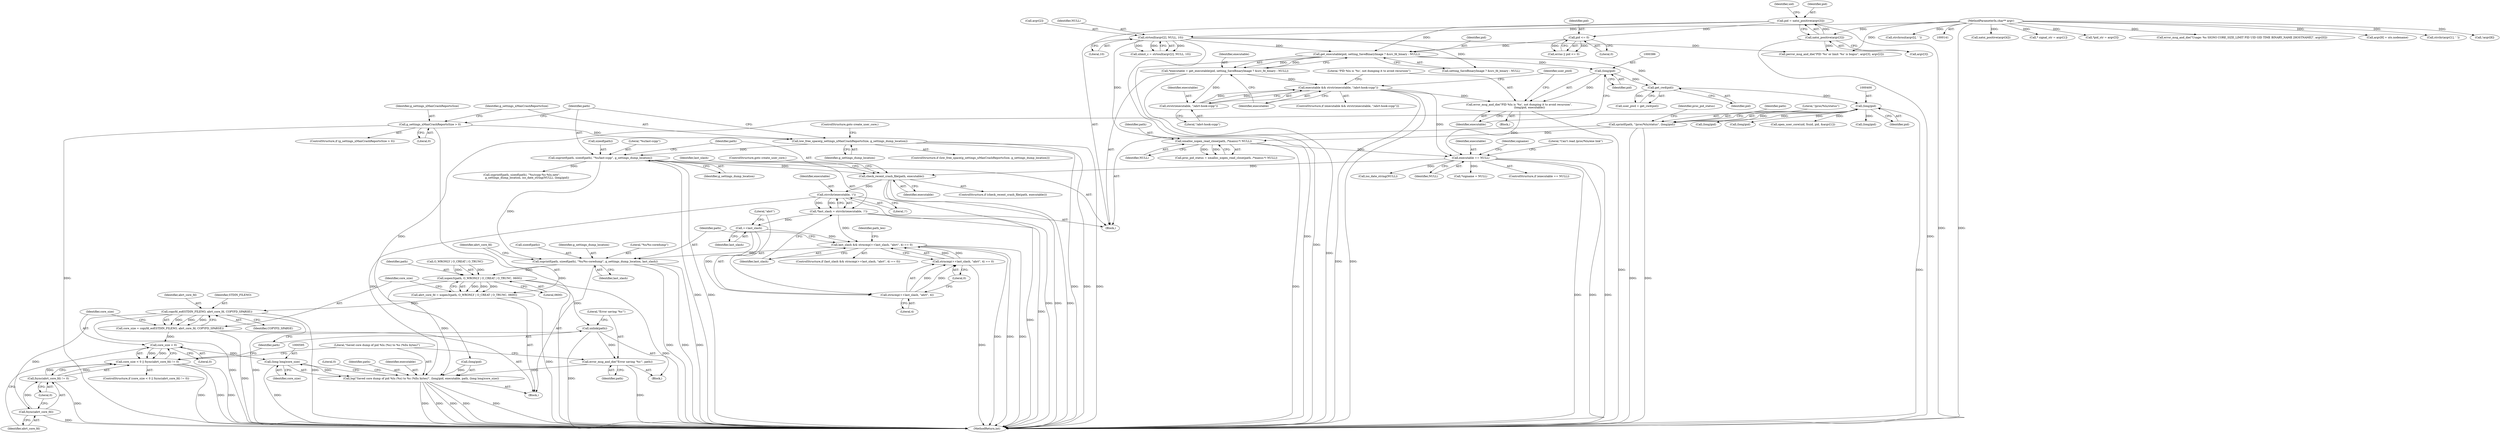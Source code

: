 digraph "0_abrt_80408e9e24a1c10f85fd969e1853e0f192157f92_0@API" {
"1000547" [label="(Call,snprintf(path, sizeof(path), \"%s/%s-coredump\", g_settings_dump_location, last_slash))"];
"1000518" [label="(Call,snprintf(path, sizeof(path), \"%s/last-ccpp\", g_settings_dump_location))"];
"1000514" [label="(Call,low_free_space(g_settings_nMaxCrashReportsSize, g_settings_dump_location))"];
"1000509" [label="(Call,g_settings_nMaxCrashReportsSize > 0)"];
"1000537" [label="(Call,last_slash && strncmp(++last_slash, \"abrt\", 4) == 0)"];
"1000541" [label="(Call,++last_slash)"];
"1000531" [label="(Call,*last_slash = strrchr(executable, '/'))"];
"1000533" [label="(Call,strrchr(executable, '/'))"];
"1000525" [label="(Call,check_recent_crash_file(path, executable))"];
"1000452" [label="(Call,executable == NULL)"];
"1000383" [label="(Call,error_msg_and_die(\"PID %lu is '%s', not dumping it to avoid recursion\",\n                        (long)pid, executable))"];
"1000385" [label="(Call,(long)pid)"];
"1000369" [label="(Call,get_executable(pid, setting_SaveBinaryImage ? &src_fd_binary : NULL))"];
"1000300" [label="(Call,pid = xatoi_positive(argv[3]))"];
"1000302" [label="(Call,xatoi_positive(argv[3]))"];
"1000143" [label="(MethodParameterIn,char** argv)"];
"1000316" [label="(Call,pid <= 0)"];
"1000269" [label="(Call,strtoull(argv[2], NULL, 10))"];
"1000377" [label="(Call,executable && strstr(executable, \"/abrt-hook-ccpp\"))"];
"1000367" [label="(Call,*executable = get_executable(pid, setting_SaveBinaryImage ? &src_fd_binary : NULL))"];
"1000379" [label="(Call,strstr(executable, \"/abrt-hook-ccpp\"))"];
"1000404" [label="(Call,xmalloc_xopen_read_close(path, /*maxsz:*/ NULL))"];
"1000396" [label="(Call,sprintf(path, \"/proc/%lu/status\", (long)pid))"];
"1000399" [label="(Call,(long)pid)"];
"1000391" [label="(Call,get_cwd(pid))"];
"1000539" [label="(Call,strncmp(++last_slash, \"abrt\", 4) == 0)"];
"1000540" [label="(Call,strncmp(++last_slash, \"abrt\", 4))"];
"1000557" [label="(Call,xopen3(path, O_WRONLY | O_CREAT | O_TRUNC, 0600))"];
"1000555" [label="(Call,abrt_core_fd = xopen3(path, O_WRONLY | O_CREAT | O_TRUNC, 0600))"];
"1000568" [label="(Call,copyfd_eof(STDIN_FILENO, abrt_core_fd, COPYFD_SPARSE))"];
"1000566" [label="(Call,core_size = copyfd_eof(STDIN_FILENO, abrt_core_fd, COPYFD_SPARSE))"];
"1000574" [label="(Call,core_size < 0)"];
"1000573" [label="(Call,core_size < 0 || fsync(abrt_core_fd) != 0)"];
"1000594" [label="(Call,(long long)core_size)"];
"1000587" [label="(Call,log(\"Saved core dump of pid %lu (%s) to %s (%llu bytes)\", (long)pid, executable, path, (long long)core_size))"];
"1000578" [label="(Call,fsync(abrt_core_fd))"];
"1000577" [label="(Call,fsync(abrt_core_fd) != 0)"];
"1000582" [label="(Call,unlink(path))"];
"1000584" [label="(Call,error_msg_and_die(\"Error saving '%s'\", path))"];
"1000538" [label="(Identifier,last_slash)"];
"1000458" [label="(Call,(long)pid)"];
"1000549" [label="(Call,sizeof(path))"];
"1000273" [label="(Identifier,NULL)"];
"1000574" [label="(Call,core_size < 0)"];
"1000303" [label="(Call,argv[3])"];
"1000572" [label="(ControlStructure,if (core_size < 0 || fsync(abrt_core_fd) != 0))"];
"1000544" [label="(Literal,4)"];
"1000532" [label="(Identifier,last_slash)"];
"1000381" [label="(Literal,\"/abrt-hook-ccpp\")"];
"1000371" [label="(Call,setting_SaveBinaryImage ? &src_fd_binary : NULL)"];
"1000454" [label="(Identifier,NULL)"];
"1000443" [label="(Call,open_user_core(uid, fsuid, pid, &argv[1]))"];
"1000519" [label="(Identifier,path)"];
"1000369" [label="(Call,get_executable(pid, setting_SaveBinaryImage ? &src_fd_binary : NULL))"];
"1000535" [label="(Literal,'/')"];
"1000302" [label="(Call,xatoi_positive(argv[3]))"];
"1000537" [label="(Call,last_slash && strncmp(++last_slash, \"abrt\", 4) == 0)"];
"1000520" [label="(Call,sizeof(path))"];
"1000585" [label="(Literal,\"Error saving '%s'\")"];
"1000300" [label="(Call,pid = xatoi_positive(argv[3]))"];
"1000270" [label="(Call,argv[2])"];
"1000309" [label="(Call,xatoi_positive(argv[4]))"];
"1000564" [label="(Literal,0600)"];
"1000587" [label="(Call,log(\"Saved core dump of pid %lu (%s) to %s (%llu bytes)\", (long)pid, executable, path, (long long)core_size))"];
"1000529" [label="(ControlStructure,goto create_user_core;)"];
"1000569" [label="(Identifier,STDIN_FILENO)"];
"1000513" [label="(ControlStructure,if (low_free_space(g_settings_nMaxCrashReportsSize, g_settings_dump_location)))"];
"1000539" [label="(Call,strncmp(++last_slash, \"abrt\", 4) == 0)"];
"1000516" [label="(Identifier,g_settings_dump_location)"];
"1000256" [label="(Call,* signal_str = argv[1])"];
"1000143" [label="(MethodParameterIn,char** argv)"];
"1000592" [label="(Identifier,executable)"];
"1000406" [label="(Identifier,NULL)"];
"1001159" [label="(Call,(long)pid)"];
"1000514" [label="(Call,low_free_space(g_settings_nMaxCrashReportsSize, g_settings_dump_location))"];
"1000391" [label="(Call,get_cwd(pid))"];
"1000568" [label="(Call,copyfd_eof(STDIN_FILENO, abrt_core_fd, COPYFD_SPARSE))"];
"1000559" [label="(Call,O_WRONLY | O_CREAT | O_TRUNC)"];
"1000314" [label="(Call,errno || pid <= 0)"];
"1000573" [label="(Call,core_size < 0 || fsync(abrt_core_fd) != 0)"];
"1000576" [label="(Literal,0)"];
"1000547" [label="(Call,snprintf(path, sizeof(path), \"%s/%s-coredump\", g_settings_dump_location, last_slash))"];
"1000390" [label="(Identifier,user_pwd)"];
"1000368" [label="(Identifier,executable)"];
"1000582" [label="(Call,unlink(path))"];
"1000457" [label="(Literal,\"Can't read /proc/%lu/exe link\")"];
"1000269" [label="(Call,strtoull(argv[2], NULL, 10))"];
"1000534" [label="(Identifier,executable)"];
"1000377" [label="(Call,executable && strstr(executable, \"/abrt-hook-ccpp\"))"];
"1000579" [label="(Identifier,abrt_core_fd)"];
"1000388" [label="(Identifier,executable)"];
"1000526" [label="(Identifier,path)"];
"1000404" [label="(Call,xmalloc_xopen_read_close(path, /*maxsz:*/ NULL))"];
"1000320" [label="(Call,perror_msg_and_die(\"PID '%s' or limit '%s' is bogus\", argv[3], argv[2]))"];
"1000382" [label="(Block,)"];
"1000566" [label="(Call,core_size = copyfd_eof(STDIN_FILENO, abrt_core_fd, COPYFD_SPARSE))"];
"1000318" [label="(Literal,0)"];
"1000508" [label="(ControlStructure,if (g_settings_nMaxCrashReportsSize > 0))"];
"1000316" [label="(Call,pid <= 0)"];
"1000380" [label="(Identifier,executable)"];
"1000384" [label="(Literal,\"PID %lu is '%s', not dumping it to avoid recursion\")"];
"1000387" [label="(Identifier,pid)"];
"1000397" [label="(Identifier,path)"];
"1000555" [label="(Call,abrt_core_fd = xopen3(path, O_WRONLY | O_CREAT | O_TRUNC, 0600))"];
"1000370" [label="(Identifier,pid)"];
"1000274" [label="(Literal,10)"];
"1000294" [label="(Call,*pid_str = argv[3])"];
"1000308" [label="(Identifier,uid)"];
"1000570" [label="(Identifier,abrt_core_fd)"];
"1000608" [label="(Call,iso_date_string(NULL))"];
"1000267" [label="(Call,ulimit_c = strtoull(argv[2], NULL, 10))"];
"1000545" [label="(Literal,0)"];
"1000580" [label="(Literal,0)"];
"1000533" [label="(Call,strrchr(executable, '/'))"];
"1000453" [label="(Identifier,executable)"];
"1000523" [label="(Identifier,g_settings_dump_location)"];
"1000548" [label="(Identifier,path)"];
"1000317" [label="(Identifier,pid)"];
"1000543" [label="(Literal,\"abrt\")"];
"1000463" [label="(Call,*signame = NULL)"];
"1000399" [label="(Call,(long)pid)"];
"1000515" [label="(Identifier,g_settings_nMaxCrashReportsSize)"];
"1000546" [label="(Block,)"];
"1000402" [label="(Call,proc_pid_status = xmalloc_xopen_read_close(path, /*maxsz:*/ NULL))"];
"1000401" [label="(Identifier,pid)"];
"1000583" [label="(Identifier,path)"];
"1000578" [label="(Call,fsync(abrt_core_fd))"];
"1000452" [label="(Call,executable == NULL)"];
"1000571" [label="(Identifier,COPYFD_SPARSE)"];
"1000398" [label="(Literal,\"/proc/%lu/status\")"];
"1000170" [label="(Call,error_msg_and_die(\"Usage: %s SIGNO CORE_SIZE_LIMIT PID UID GID TIME BINARY_NAME [HOSTNAME]\", argv[0]))"];
"1000301" [label="(Identifier,pid)"];
"1000510" [label="(Identifier,g_settings_nMaxCrashReportsSize)"];
"1000584" [label="(Call,error_msg_and_die(\"Error saving '%s'\", path))"];
"1000588" [label="(Literal,\"Saved core dump of pid %lu (%s) to %s (%llu bytes)\")"];
"1000144" [label="(Block,)"];
"1000540" [label="(Call,strncmp(++last_slash, \"abrt\", 4))"];
"1000353" [label="(Call,argv[8] = uts.nodename)"];
"1000552" [label="(Identifier,g_settings_dump_location)"];
"1000379" [label="(Call,strstr(executable, \"/abrt-hook-ccpp\"))"];
"1000598" [label="(Literal,0)"];
"1000451" [label="(ControlStructure,if (executable == NULL))"];
"1000556" [label="(Identifier,abrt_core_fd)"];
"1000522" [label="(Literal,\"%s/last-ccpp\")"];
"1000176" [label="(Call,strchr(argv[1], ' '))"];
"1000581" [label="(Block,)"];
"1000596" [label="(Identifier,core_size)"];
"1000511" [label="(Literal,0)"];
"1000586" [label="(Identifier,path)"];
"1000577" [label="(Call,fsync(abrt_core_fd) != 0)"];
"1000396" [label="(Call,sprintf(path, \"/proc/%lu/status\", (long)pid))"];
"1000602" [label="(Call,snprintf(path, sizeof(path), \"%s/ccpp-%s-%lu.new\",\n            g_settings_dump_location, iso_date_string(NULL), (long)pid))"];
"1000541" [label="(Call,++last_slash)"];
"1000551" [label="(Literal,\"%s/%s-coredump\")"];
"1000525" [label="(Call,check_recent_crash_file(path, executable))"];
"1000509" [label="(Call,g_settings_nMaxCrashReportsSize > 0)"];
"1000518" [label="(Call,snprintf(path, sizeof(path), \"%s/last-ccpp\", g_settings_dump_location))"];
"1000464" [label="(Identifier,signame)"];
"1000383" [label="(Call,error_msg_and_die(\"PID %lu is '%s', not dumping it to avoid recursion\",\n                        (long)pid, executable))"];
"1000531" [label="(Call,*last_slash = strrchr(executable, '/'))"];
"1000601" [label="(Identifier,path_len)"];
"1000385" [label="(Call,(long)pid)"];
"1000575" [label="(Identifier,core_size)"];
"1000378" [label="(Identifier,executable)"];
"1000367" [label="(Call,*executable = get_executable(pid, setting_SaveBinaryImage ? &src_fd_binary : NULL))"];
"1000345" [label="(Call,!argv[8])"];
"1000524" [label="(ControlStructure,if (check_recent_crash_file(path, executable)))"];
"1000589" [label="(Call,(long)pid)"];
"1000553" [label="(Identifier,last_slash)"];
"1001168" [label="(MethodReturn,int)"];
"1000403" [label="(Identifier,proc_pid_status)"];
"1000536" [label="(ControlStructure,if (last_slash && strncmp(++last_slash, \"abrt\", 4) == 0))"];
"1000557" [label="(Call,xopen3(path, O_WRONLY | O_CREAT | O_TRUNC, 0600))"];
"1000558" [label="(Identifier,path)"];
"1000594" [label="(Call,(long long)core_size)"];
"1000517" [label="(ControlStructure,goto create_user_core;)"];
"1000195" [label="(Call,strchrnul(argv[i], ' '))"];
"1000405" [label="(Identifier,path)"];
"1000610" [label="(Call,(long)pid)"];
"1000527" [label="(Identifier,executable)"];
"1000593" [label="(Identifier,path)"];
"1000392" [label="(Identifier,pid)"];
"1000542" [label="(Identifier,last_slash)"];
"1000389" [label="(Call,user_pwd = get_cwd(pid))"];
"1000376" [label="(ControlStructure,if (executable && strstr(executable, \"/abrt-hook-ccpp\")))"];
"1000567" [label="(Identifier,core_size)"];
"1000547" -> "1000546"  [label="AST: "];
"1000547" -> "1000553"  [label="CFG: "];
"1000548" -> "1000547"  [label="AST: "];
"1000549" -> "1000547"  [label="AST: "];
"1000551" -> "1000547"  [label="AST: "];
"1000552" -> "1000547"  [label="AST: "];
"1000553" -> "1000547"  [label="AST: "];
"1000556" -> "1000547"  [label="CFG: "];
"1000547" -> "1001168"  [label="DDG: "];
"1000547" -> "1001168"  [label="DDG: "];
"1000547" -> "1001168"  [label="DDG: "];
"1000518" -> "1000547"  [label="DDG: "];
"1000537" -> "1000547"  [label="DDG: "];
"1000547" -> "1000557"  [label="DDG: "];
"1000518" -> "1000144"  [label="AST: "];
"1000518" -> "1000523"  [label="CFG: "];
"1000519" -> "1000518"  [label="AST: "];
"1000520" -> "1000518"  [label="AST: "];
"1000522" -> "1000518"  [label="AST: "];
"1000523" -> "1000518"  [label="AST: "];
"1000526" -> "1000518"  [label="CFG: "];
"1000518" -> "1001168"  [label="DDG: "];
"1000518" -> "1001168"  [label="DDG: "];
"1000514" -> "1000518"  [label="DDG: "];
"1000518" -> "1000525"  [label="DDG: "];
"1000518" -> "1000602"  [label="DDG: "];
"1000514" -> "1000513"  [label="AST: "];
"1000514" -> "1000516"  [label="CFG: "];
"1000515" -> "1000514"  [label="AST: "];
"1000516" -> "1000514"  [label="AST: "];
"1000517" -> "1000514"  [label="CFG: "];
"1000519" -> "1000514"  [label="CFG: "];
"1000514" -> "1001168"  [label="DDG: "];
"1000514" -> "1001168"  [label="DDG: "];
"1000514" -> "1001168"  [label="DDG: "];
"1000509" -> "1000514"  [label="DDG: "];
"1000509" -> "1000508"  [label="AST: "];
"1000509" -> "1000511"  [label="CFG: "];
"1000510" -> "1000509"  [label="AST: "];
"1000511" -> "1000509"  [label="AST: "];
"1000515" -> "1000509"  [label="CFG: "];
"1000519" -> "1000509"  [label="CFG: "];
"1000509" -> "1001168"  [label="DDG: "];
"1000509" -> "1001168"  [label="DDG: "];
"1000537" -> "1000536"  [label="AST: "];
"1000537" -> "1000538"  [label="CFG: "];
"1000537" -> "1000539"  [label="CFG: "];
"1000538" -> "1000537"  [label="AST: "];
"1000539" -> "1000537"  [label="AST: "];
"1000548" -> "1000537"  [label="CFG: "];
"1000601" -> "1000537"  [label="CFG: "];
"1000537" -> "1001168"  [label="DDG: "];
"1000537" -> "1001168"  [label="DDG: "];
"1000537" -> "1001168"  [label="DDG: "];
"1000541" -> "1000537"  [label="DDG: "];
"1000531" -> "1000537"  [label="DDG: "];
"1000539" -> "1000537"  [label="DDG: "];
"1000539" -> "1000537"  [label="DDG: "];
"1000541" -> "1000540"  [label="AST: "];
"1000541" -> "1000542"  [label="CFG: "];
"1000542" -> "1000541"  [label="AST: "];
"1000543" -> "1000541"  [label="CFG: "];
"1000541" -> "1000540"  [label="DDG: "];
"1000531" -> "1000541"  [label="DDG: "];
"1000531" -> "1000144"  [label="AST: "];
"1000531" -> "1000533"  [label="CFG: "];
"1000532" -> "1000531"  [label="AST: "];
"1000533" -> "1000531"  [label="AST: "];
"1000538" -> "1000531"  [label="CFG: "];
"1000531" -> "1001168"  [label="DDG: "];
"1000533" -> "1000531"  [label="DDG: "];
"1000533" -> "1000531"  [label="DDG: "];
"1000533" -> "1000535"  [label="CFG: "];
"1000534" -> "1000533"  [label="AST: "];
"1000535" -> "1000533"  [label="AST: "];
"1000533" -> "1001168"  [label="DDG: "];
"1000525" -> "1000533"  [label="DDG: "];
"1000533" -> "1000587"  [label="DDG: "];
"1000525" -> "1000524"  [label="AST: "];
"1000525" -> "1000527"  [label="CFG: "];
"1000526" -> "1000525"  [label="AST: "];
"1000527" -> "1000525"  [label="AST: "];
"1000529" -> "1000525"  [label="CFG: "];
"1000532" -> "1000525"  [label="CFG: "];
"1000525" -> "1001168"  [label="DDG: "];
"1000525" -> "1001168"  [label="DDG: "];
"1000525" -> "1001168"  [label="DDG: "];
"1000452" -> "1000525"  [label="DDG: "];
"1000452" -> "1000451"  [label="AST: "];
"1000452" -> "1000454"  [label="CFG: "];
"1000453" -> "1000452"  [label="AST: "];
"1000454" -> "1000452"  [label="AST: "];
"1000457" -> "1000452"  [label="CFG: "];
"1000464" -> "1000452"  [label="CFG: "];
"1000452" -> "1001168"  [label="DDG: "];
"1000452" -> "1001168"  [label="DDG: "];
"1000452" -> "1001168"  [label="DDG: "];
"1000383" -> "1000452"  [label="DDG: "];
"1000377" -> "1000452"  [label="DDG: "];
"1000404" -> "1000452"  [label="DDG: "];
"1000452" -> "1000463"  [label="DDG: "];
"1000452" -> "1000608"  [label="DDG: "];
"1000383" -> "1000382"  [label="AST: "];
"1000383" -> "1000388"  [label="CFG: "];
"1000384" -> "1000383"  [label="AST: "];
"1000385" -> "1000383"  [label="AST: "];
"1000388" -> "1000383"  [label="AST: "];
"1000390" -> "1000383"  [label="CFG: "];
"1000383" -> "1001168"  [label="DDG: "];
"1000385" -> "1000383"  [label="DDG: "];
"1000377" -> "1000383"  [label="DDG: "];
"1000385" -> "1000387"  [label="CFG: "];
"1000386" -> "1000385"  [label="AST: "];
"1000387" -> "1000385"  [label="AST: "];
"1000388" -> "1000385"  [label="CFG: "];
"1000369" -> "1000385"  [label="DDG: "];
"1000385" -> "1000391"  [label="DDG: "];
"1000369" -> "1000367"  [label="AST: "];
"1000369" -> "1000371"  [label="CFG: "];
"1000370" -> "1000369"  [label="AST: "];
"1000371" -> "1000369"  [label="AST: "];
"1000367" -> "1000369"  [label="CFG: "];
"1000369" -> "1001168"  [label="DDG: "];
"1000369" -> "1000367"  [label="DDG: "];
"1000369" -> "1000367"  [label="DDG: "];
"1000300" -> "1000369"  [label="DDG: "];
"1000316" -> "1000369"  [label="DDG: "];
"1000269" -> "1000369"  [label="DDG: "];
"1000369" -> "1000391"  [label="DDG: "];
"1000300" -> "1000144"  [label="AST: "];
"1000300" -> "1000302"  [label="CFG: "];
"1000301" -> "1000300"  [label="AST: "];
"1000302" -> "1000300"  [label="AST: "];
"1000308" -> "1000300"  [label="CFG: "];
"1000300" -> "1001168"  [label="DDG: "];
"1000302" -> "1000300"  [label="DDG: "];
"1000300" -> "1000316"  [label="DDG: "];
"1000302" -> "1000303"  [label="CFG: "];
"1000303" -> "1000302"  [label="AST: "];
"1000302" -> "1001168"  [label="DDG: "];
"1000143" -> "1000302"  [label="DDG: "];
"1000302" -> "1000320"  [label="DDG: "];
"1000143" -> "1000141"  [label="AST: "];
"1000143" -> "1001168"  [label="DDG: "];
"1000143" -> "1000170"  [label="DDG: "];
"1000143" -> "1000176"  [label="DDG: "];
"1000143" -> "1000195"  [label="DDG: "];
"1000143" -> "1000256"  [label="DDG: "];
"1000143" -> "1000269"  [label="DDG: "];
"1000143" -> "1000294"  [label="DDG: "];
"1000143" -> "1000309"  [label="DDG: "];
"1000143" -> "1000320"  [label="DDG: "];
"1000143" -> "1000345"  [label="DDG: "];
"1000143" -> "1000353"  [label="DDG: "];
"1000316" -> "1000314"  [label="AST: "];
"1000316" -> "1000318"  [label="CFG: "];
"1000317" -> "1000316"  [label="AST: "];
"1000318" -> "1000316"  [label="AST: "];
"1000314" -> "1000316"  [label="CFG: "];
"1000316" -> "1000314"  [label="DDG: "];
"1000316" -> "1000314"  [label="DDG: "];
"1000269" -> "1000267"  [label="AST: "];
"1000269" -> "1000274"  [label="CFG: "];
"1000270" -> "1000269"  [label="AST: "];
"1000273" -> "1000269"  [label="AST: "];
"1000274" -> "1000269"  [label="AST: "];
"1000267" -> "1000269"  [label="CFG: "];
"1000269" -> "1001168"  [label="DDG: "];
"1000269" -> "1000267"  [label="DDG: "];
"1000269" -> "1000267"  [label="DDG: "];
"1000269" -> "1000267"  [label="DDG: "];
"1000269" -> "1000320"  [label="DDG: "];
"1000269" -> "1000371"  [label="DDG: "];
"1000269" -> "1000404"  [label="DDG: "];
"1000377" -> "1000376"  [label="AST: "];
"1000377" -> "1000378"  [label="CFG: "];
"1000377" -> "1000379"  [label="CFG: "];
"1000378" -> "1000377"  [label="AST: "];
"1000379" -> "1000377"  [label="AST: "];
"1000384" -> "1000377"  [label="CFG: "];
"1000390" -> "1000377"  [label="CFG: "];
"1000377" -> "1001168"  [label="DDG: "];
"1000377" -> "1001168"  [label="DDG: "];
"1000367" -> "1000377"  [label="DDG: "];
"1000379" -> "1000377"  [label="DDG: "];
"1000379" -> "1000377"  [label="DDG: "];
"1000367" -> "1000144"  [label="AST: "];
"1000368" -> "1000367"  [label="AST: "];
"1000378" -> "1000367"  [label="CFG: "];
"1000367" -> "1001168"  [label="DDG: "];
"1000367" -> "1000379"  [label="DDG: "];
"1000379" -> "1000381"  [label="CFG: "];
"1000380" -> "1000379"  [label="AST: "];
"1000381" -> "1000379"  [label="AST: "];
"1000404" -> "1000402"  [label="AST: "];
"1000404" -> "1000406"  [label="CFG: "];
"1000405" -> "1000404"  [label="AST: "];
"1000406" -> "1000404"  [label="AST: "];
"1000402" -> "1000404"  [label="CFG: "];
"1000404" -> "1001168"  [label="DDG: "];
"1000404" -> "1000402"  [label="DDG: "];
"1000404" -> "1000402"  [label="DDG: "];
"1000396" -> "1000404"  [label="DDG: "];
"1000396" -> "1000144"  [label="AST: "];
"1000396" -> "1000399"  [label="CFG: "];
"1000397" -> "1000396"  [label="AST: "];
"1000398" -> "1000396"  [label="AST: "];
"1000399" -> "1000396"  [label="AST: "];
"1000403" -> "1000396"  [label="CFG: "];
"1000396" -> "1001168"  [label="DDG: "];
"1000396" -> "1001168"  [label="DDG: "];
"1000399" -> "1000396"  [label="DDG: "];
"1000399" -> "1000401"  [label="CFG: "];
"1000400" -> "1000399"  [label="AST: "];
"1000401" -> "1000399"  [label="AST: "];
"1000399" -> "1001168"  [label="DDG: "];
"1000391" -> "1000399"  [label="DDG: "];
"1000399" -> "1000443"  [label="DDG: "];
"1000399" -> "1000458"  [label="DDG: "];
"1000399" -> "1000589"  [label="DDG: "];
"1000399" -> "1000610"  [label="DDG: "];
"1000399" -> "1001159"  [label="DDG: "];
"1000391" -> "1000389"  [label="AST: "];
"1000391" -> "1000392"  [label="CFG: "];
"1000392" -> "1000391"  [label="AST: "];
"1000389" -> "1000391"  [label="CFG: "];
"1000391" -> "1000389"  [label="DDG: "];
"1000539" -> "1000545"  [label="CFG: "];
"1000540" -> "1000539"  [label="AST: "];
"1000545" -> "1000539"  [label="AST: "];
"1000539" -> "1001168"  [label="DDG: "];
"1000540" -> "1000539"  [label="DDG: "];
"1000540" -> "1000539"  [label="DDG: "];
"1000540" -> "1000544"  [label="CFG: "];
"1000543" -> "1000540"  [label="AST: "];
"1000544" -> "1000540"  [label="AST: "];
"1000545" -> "1000540"  [label="CFG: "];
"1000557" -> "1000555"  [label="AST: "];
"1000557" -> "1000564"  [label="CFG: "];
"1000558" -> "1000557"  [label="AST: "];
"1000559" -> "1000557"  [label="AST: "];
"1000564" -> "1000557"  [label="AST: "];
"1000555" -> "1000557"  [label="CFG: "];
"1000557" -> "1001168"  [label="DDG: "];
"1000557" -> "1000555"  [label="DDG: "];
"1000557" -> "1000555"  [label="DDG: "];
"1000557" -> "1000555"  [label="DDG: "];
"1000559" -> "1000557"  [label="DDG: "];
"1000559" -> "1000557"  [label="DDG: "];
"1000557" -> "1000582"  [label="DDG: "];
"1000557" -> "1000587"  [label="DDG: "];
"1000555" -> "1000546"  [label="AST: "];
"1000556" -> "1000555"  [label="AST: "];
"1000567" -> "1000555"  [label="CFG: "];
"1000555" -> "1001168"  [label="DDG: "];
"1000555" -> "1000568"  [label="DDG: "];
"1000568" -> "1000566"  [label="AST: "];
"1000568" -> "1000571"  [label="CFG: "];
"1000569" -> "1000568"  [label="AST: "];
"1000570" -> "1000568"  [label="AST: "];
"1000571" -> "1000568"  [label="AST: "];
"1000566" -> "1000568"  [label="CFG: "];
"1000568" -> "1001168"  [label="DDG: "];
"1000568" -> "1001168"  [label="DDG: "];
"1000568" -> "1001168"  [label="DDG: "];
"1000568" -> "1000566"  [label="DDG: "];
"1000568" -> "1000566"  [label="DDG: "];
"1000568" -> "1000566"  [label="DDG: "];
"1000568" -> "1000578"  [label="DDG: "];
"1000566" -> "1000546"  [label="AST: "];
"1000567" -> "1000566"  [label="AST: "];
"1000575" -> "1000566"  [label="CFG: "];
"1000566" -> "1001168"  [label="DDG: "];
"1000566" -> "1000574"  [label="DDG: "];
"1000574" -> "1000573"  [label="AST: "];
"1000574" -> "1000576"  [label="CFG: "];
"1000575" -> "1000574"  [label="AST: "];
"1000576" -> "1000574"  [label="AST: "];
"1000579" -> "1000574"  [label="CFG: "];
"1000573" -> "1000574"  [label="CFG: "];
"1000574" -> "1000573"  [label="DDG: "];
"1000574" -> "1000573"  [label="DDG: "];
"1000574" -> "1000594"  [label="DDG: "];
"1000573" -> "1000572"  [label="AST: "];
"1000573" -> "1000577"  [label="CFG: "];
"1000577" -> "1000573"  [label="AST: "];
"1000583" -> "1000573"  [label="CFG: "];
"1000588" -> "1000573"  [label="CFG: "];
"1000573" -> "1001168"  [label="DDG: "];
"1000573" -> "1001168"  [label="DDG: "];
"1000573" -> "1001168"  [label="DDG: "];
"1000577" -> "1000573"  [label="DDG: "];
"1000577" -> "1000573"  [label="DDG: "];
"1000594" -> "1000587"  [label="AST: "];
"1000594" -> "1000596"  [label="CFG: "];
"1000595" -> "1000594"  [label="AST: "];
"1000596" -> "1000594"  [label="AST: "];
"1000587" -> "1000594"  [label="CFG: "];
"1000594" -> "1001168"  [label="DDG: "];
"1000594" -> "1000587"  [label="DDG: "];
"1000587" -> "1000546"  [label="AST: "];
"1000588" -> "1000587"  [label="AST: "];
"1000589" -> "1000587"  [label="AST: "];
"1000592" -> "1000587"  [label="AST: "];
"1000593" -> "1000587"  [label="AST: "];
"1000598" -> "1000587"  [label="CFG: "];
"1000587" -> "1001168"  [label="DDG: "];
"1000587" -> "1001168"  [label="DDG: "];
"1000587" -> "1001168"  [label="DDG: "];
"1000587" -> "1001168"  [label="DDG: "];
"1000587" -> "1001168"  [label="DDG: "];
"1000589" -> "1000587"  [label="DDG: "];
"1000584" -> "1000587"  [label="DDG: "];
"1000578" -> "1000577"  [label="AST: "];
"1000578" -> "1000579"  [label="CFG: "];
"1000579" -> "1000578"  [label="AST: "];
"1000580" -> "1000578"  [label="CFG: "];
"1000578" -> "1001168"  [label="DDG: "];
"1000578" -> "1000577"  [label="DDG: "];
"1000577" -> "1000580"  [label="CFG: "];
"1000580" -> "1000577"  [label="AST: "];
"1000577" -> "1001168"  [label="DDG: "];
"1000582" -> "1000581"  [label="AST: "];
"1000582" -> "1000583"  [label="CFG: "];
"1000583" -> "1000582"  [label="AST: "];
"1000585" -> "1000582"  [label="CFG: "];
"1000582" -> "1001168"  [label="DDG: "];
"1000582" -> "1000584"  [label="DDG: "];
"1000584" -> "1000581"  [label="AST: "];
"1000584" -> "1000586"  [label="CFG: "];
"1000585" -> "1000584"  [label="AST: "];
"1000586" -> "1000584"  [label="AST: "];
"1000588" -> "1000584"  [label="CFG: "];
"1000584" -> "1001168"  [label="DDG: "];
}
